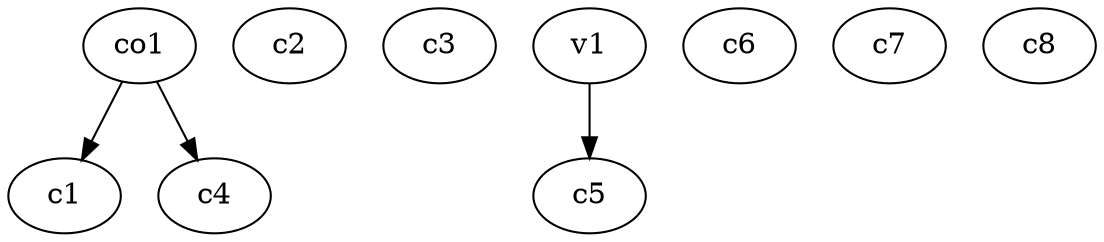 strict digraph  {
c1;
c2;
c3;
c4;
c5;
c6;
c7;
c8;
v1;
co1;
v1 -> c5  [weight=1];
co1 -> c4  [weight=1];
co1 -> c1  [weight=1];
}
